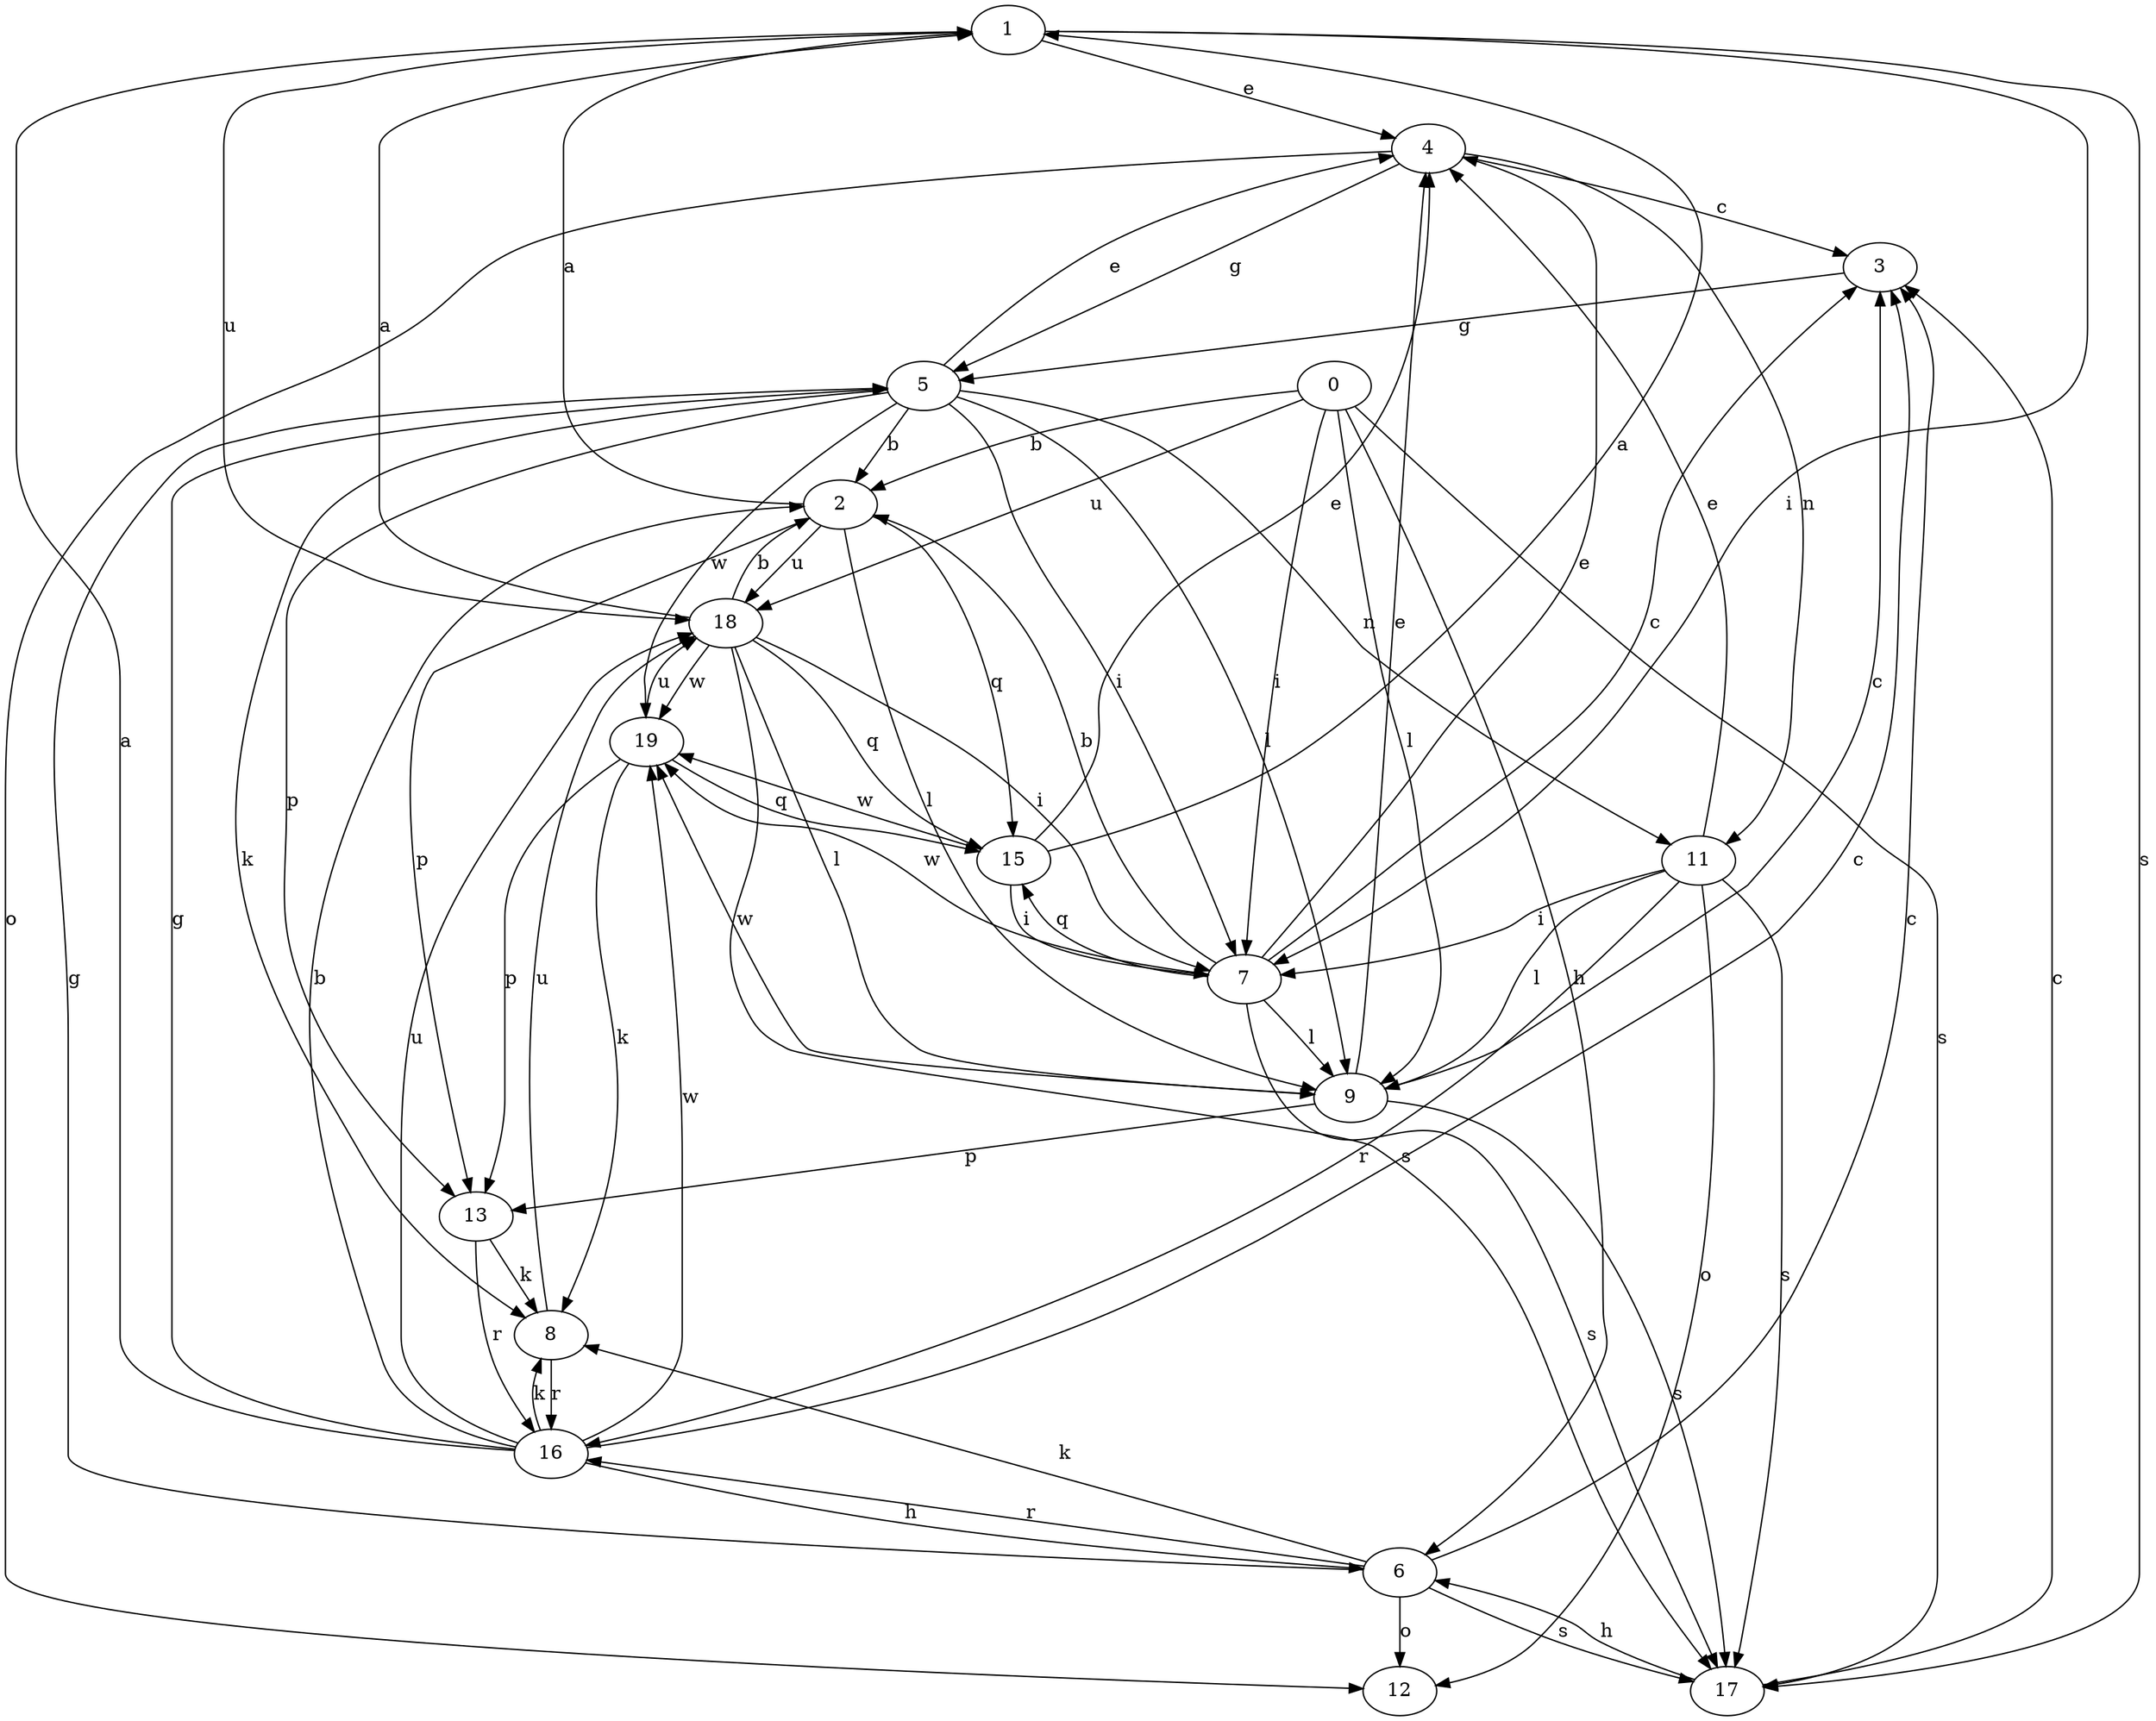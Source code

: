 strict digraph  {
1;
2;
3;
4;
5;
6;
7;
8;
9;
11;
12;
13;
0;
15;
16;
17;
18;
19;
1 -> 4  [label=e];
1 -> 7  [label=i];
1 -> 17  [label=s];
1 -> 18  [label=u];
2 -> 1  [label=a];
2 -> 9  [label=l];
2 -> 13  [label=p];
2 -> 15  [label=q];
2 -> 18  [label=u];
3 -> 5  [label=g];
4 -> 3  [label=c];
4 -> 5  [label=g];
4 -> 11  [label=n];
4 -> 12  [label=o];
5 -> 2  [label=b];
5 -> 4  [label=e];
5 -> 7  [label=i];
5 -> 8  [label=k];
5 -> 9  [label=l];
5 -> 11  [label=n];
5 -> 13  [label=p];
5 -> 19  [label=w];
6 -> 3  [label=c];
6 -> 5  [label=g];
6 -> 8  [label=k];
6 -> 12  [label=o];
6 -> 16  [label=r];
6 -> 17  [label=s];
7 -> 2  [label=b];
7 -> 3  [label=c];
7 -> 4  [label=e];
7 -> 9  [label=l];
7 -> 15  [label=q];
7 -> 17  [label=s];
7 -> 19  [label=w];
8 -> 16  [label=r];
8 -> 18  [label=u];
9 -> 3  [label=c];
9 -> 4  [label=e];
9 -> 13  [label=p];
9 -> 17  [label=s];
9 -> 19  [label=w];
11 -> 4  [label=e];
11 -> 7  [label=i];
11 -> 9  [label=l];
11 -> 12  [label=o];
11 -> 16  [label=r];
11 -> 17  [label=s];
13 -> 8  [label=k];
13 -> 16  [label=r];
0 -> 2  [label=b];
0 -> 6  [label=h];
0 -> 7  [label=i];
0 -> 9  [label=l];
0 -> 17  [label=s];
0 -> 18  [label=u];
15 -> 1  [label=a];
15 -> 4  [label=e];
15 -> 7  [label=i];
15 -> 19  [label=w];
16 -> 1  [label=a];
16 -> 2  [label=b];
16 -> 3  [label=c];
16 -> 5  [label=g];
16 -> 6  [label=h];
16 -> 8  [label=k];
16 -> 18  [label=u];
16 -> 19  [label=w];
17 -> 3  [label=c];
17 -> 6  [label=h];
18 -> 1  [label=a];
18 -> 2  [label=b];
18 -> 7  [label=i];
18 -> 9  [label=l];
18 -> 15  [label=q];
18 -> 17  [label=s];
18 -> 19  [label=w];
19 -> 8  [label=k];
19 -> 13  [label=p];
19 -> 15  [label=q];
19 -> 18  [label=u];
}
